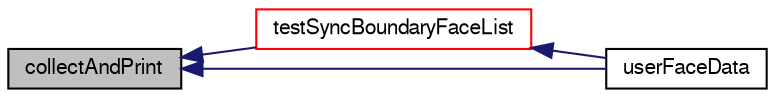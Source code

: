 digraph "collectAndPrint"
{
  bgcolor="transparent";
  edge [fontname="FreeSans",fontsize="10",labelfontname="FreeSans",labelfontsize="10"];
  node [fontname="FreeSans",fontsize="10",shape=record];
  rankdir="LR";
  Node16032 [label="collectAndPrint",height=0.2,width=0.4,color="black", fillcolor="grey75", style="filled", fontcolor="black"];
  Node16032 -> Node16033 [dir="back",color="midnightblue",fontsize="10",style="solid",fontname="FreeSans"];
  Node16033 [label="testSyncBoundaryFaceList",height=0.2,width=0.4,color="red",URL="$a24662.html#aac9cdd9b8d663743f8e9f6030a5a42cd",tooltip="Compare two lists over all boundary faces. "];
  Node16033 -> Node16044 [dir="back",color="midnightblue",fontsize="10",style="solid",fontname="FreeSans"];
  Node16044 [label="userFaceData",height=0.2,width=0.4,color="black",URL="$a24662.html#a2cb6efa4184bedfbed60b069881c26a3"];
  Node16032 -> Node16044 [dir="back",color="midnightblue",fontsize="10",style="solid",fontname="FreeSans"];
}
